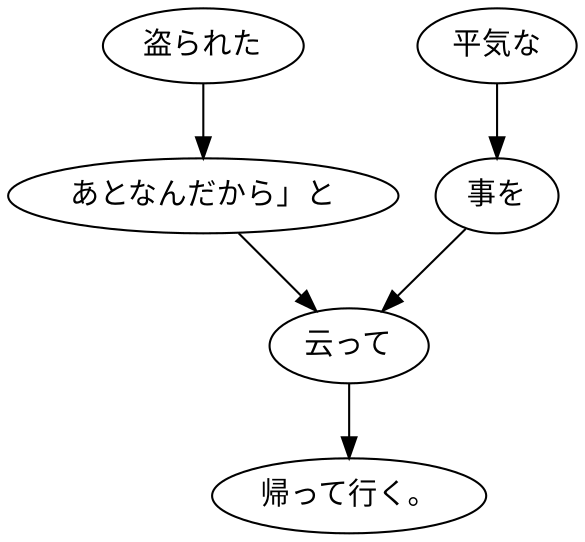 digraph graph2891 {
	node0 [label="盗られた"];
	node1 [label="あとなんだから」と"];
	node2 [label="平気な"];
	node3 [label="事を"];
	node4 [label="云って"];
	node5 [label="帰って行く。"];
	node0 -> node1;
	node1 -> node4;
	node2 -> node3;
	node3 -> node4;
	node4 -> node5;
}
